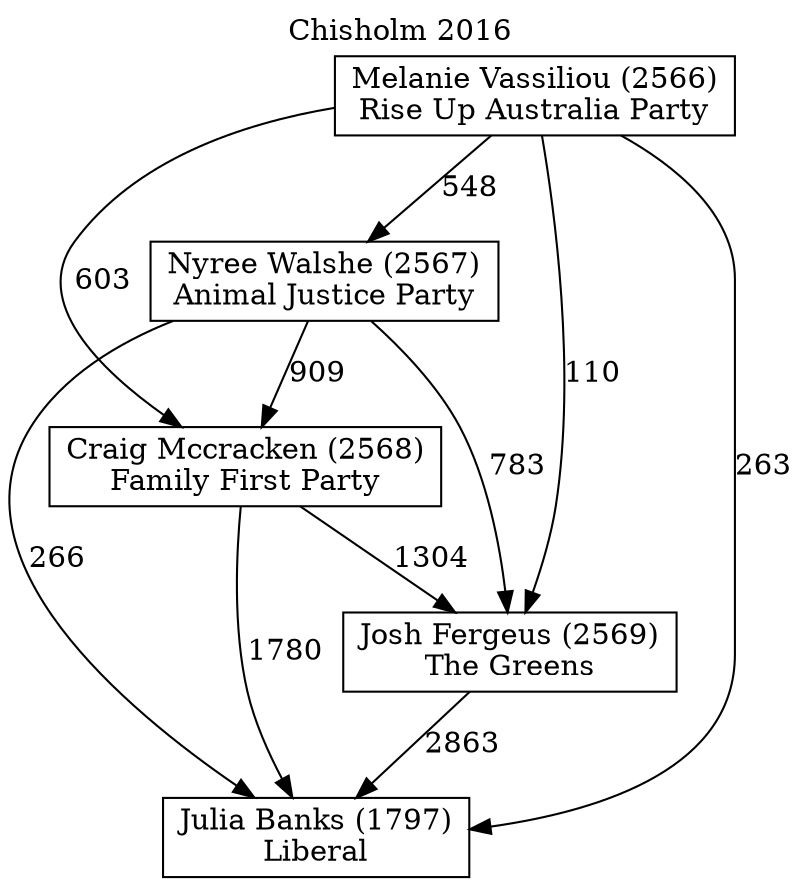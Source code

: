 // House preference flow
digraph "Julia Banks (1797)_Chisholm_2016" {
	graph [label="Chisholm 2016" labelloc=t mclimit=10]
	node [shape=box]
	"Craig Mccracken (2568)" [label="Craig Mccracken (2568)
Family First Party"]
	"Josh Fergeus (2569)" [label="Josh Fergeus (2569)
The Greens"]
	"Julia Banks (1797)" [label="Julia Banks (1797)
Liberal"]
	"Melanie Vassiliou (2566)" [label="Melanie Vassiliou (2566)
Rise Up Australia Party"]
	"Nyree Walshe (2567)" [label="Nyree Walshe (2567)
Animal Justice Party"]
	"Nyree Walshe (2567)" -> "Josh Fergeus (2569)" [label=783]
	"Melanie Vassiliou (2566)" -> "Craig Mccracken (2568)" [label=603]
	"Melanie Vassiliou (2566)" -> "Julia Banks (1797)" [label=263]
	"Nyree Walshe (2567)" -> "Julia Banks (1797)" [label=266]
	"Melanie Vassiliou (2566)" -> "Josh Fergeus (2569)" [label=110]
	"Josh Fergeus (2569)" -> "Julia Banks (1797)" [label=2863]
	"Craig Mccracken (2568)" -> "Julia Banks (1797)" [label=1780]
	"Craig Mccracken (2568)" -> "Josh Fergeus (2569)" [label=1304]
	"Melanie Vassiliou (2566)" -> "Nyree Walshe (2567)" [label=548]
	"Nyree Walshe (2567)" -> "Craig Mccracken (2568)" [label=909]
}
